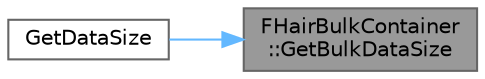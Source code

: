 digraph "FHairBulkContainer::GetBulkDataSize"
{
 // INTERACTIVE_SVG=YES
 // LATEX_PDF_SIZE
  bgcolor="transparent";
  edge [fontname=Helvetica,fontsize=10,labelfontname=Helvetica,labelfontsize=10];
  node [fontname=Helvetica,fontsize=10,shape=box,height=0.2,width=0.4];
  rankdir="RL";
  Node1 [id="Node000001",label="FHairBulkContainer\l::GetBulkDataSize",height=0.2,width=0.4,color="gray40", fillcolor="grey60", style="filled", fontcolor="black",tooltip=" "];
  Node1 -> Node2 [id="edge1_Node000001_Node000002",dir="back",color="steelblue1",style="solid",tooltip=" "];
  Node2 [id="Node000002",label="GetDataSize",height=0.2,width=0.4,color="grey40", fillcolor="white", style="filled",URL="$d8/df1/GroomAsset_8h.html#a7cfd68ffe3c919d4ee9294d5f466562a",tooltip=" "];
}
